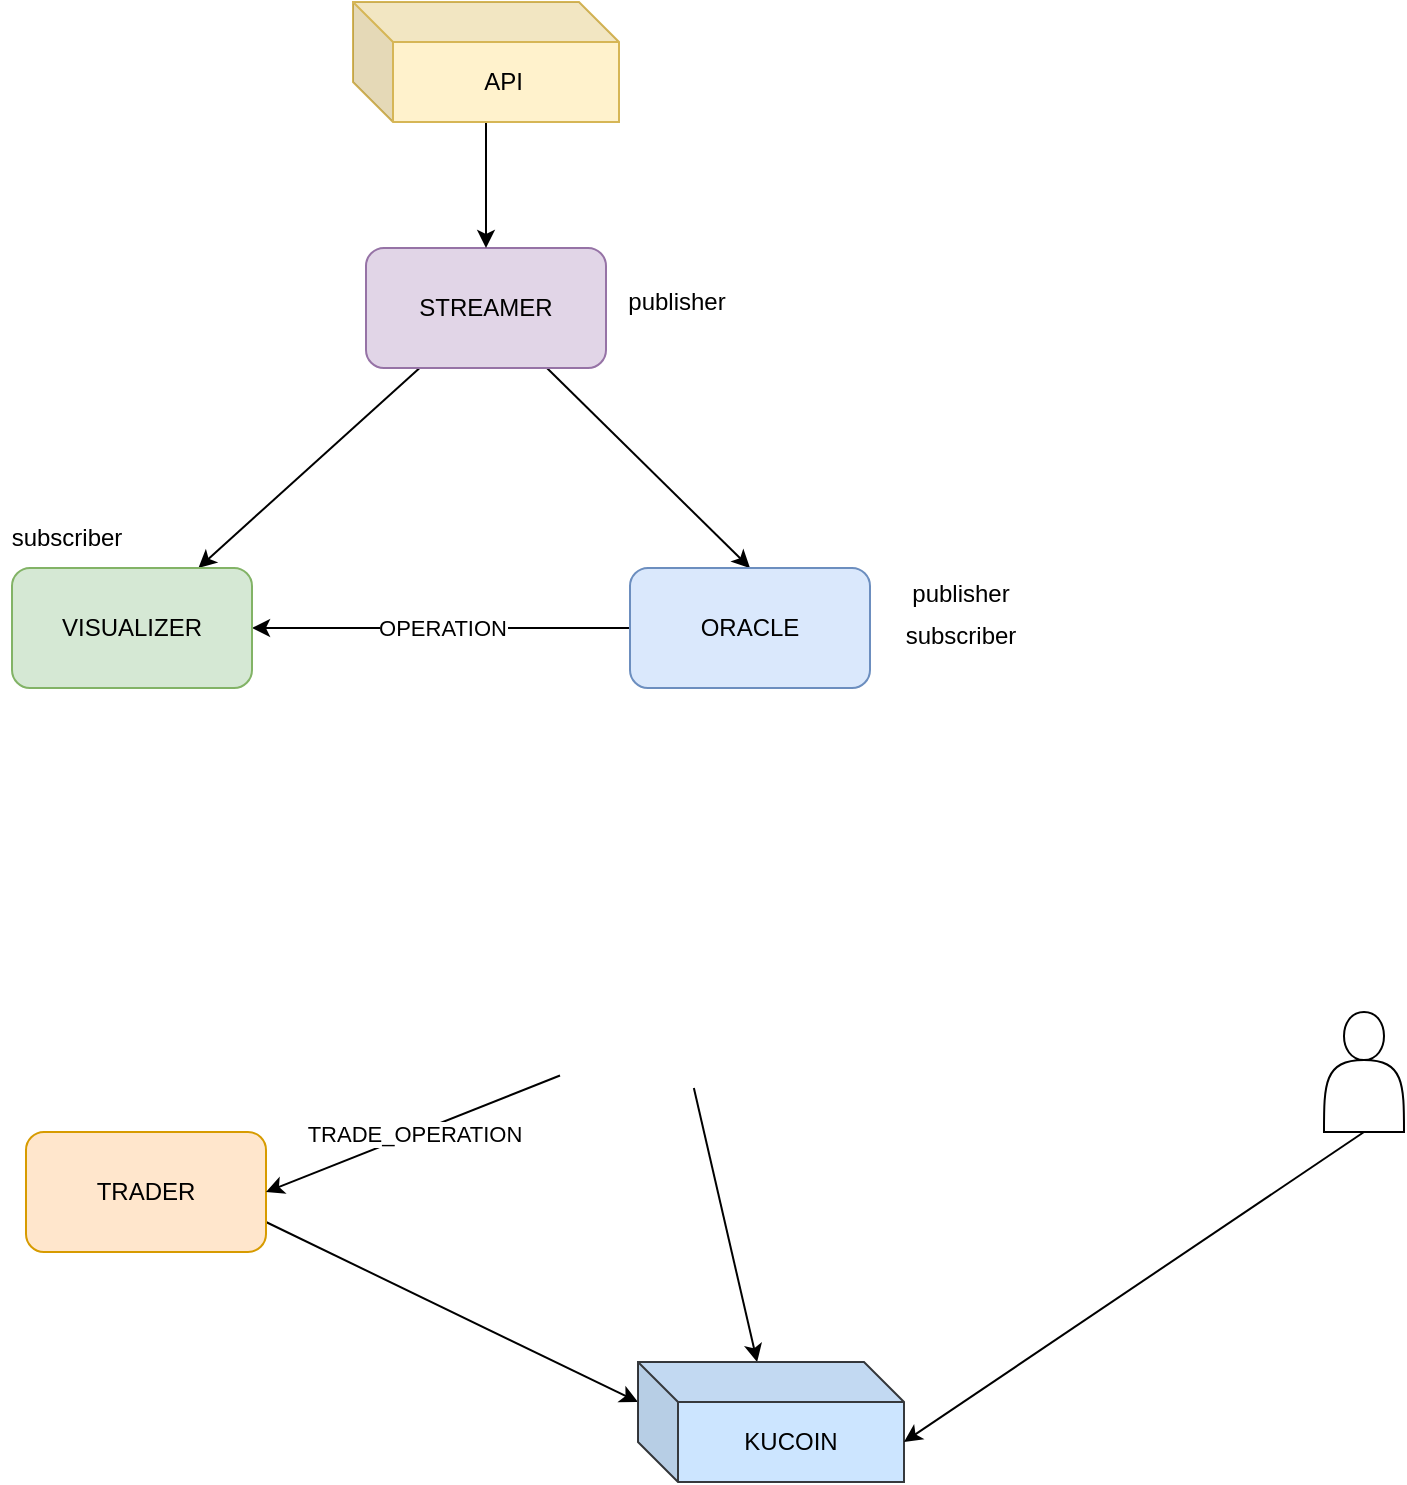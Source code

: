 <mxfile>
    <diagram id="xslahP2pf-6_SkfXjvGJ" name="Page-1">
        <mxGraphModel dx="827" dy="724" grid="0" gridSize="10" guides="1" tooltips="1" connect="1" arrows="1" fold="1" page="0" pageScale="1" pageWidth="850" pageHeight="1100" math="0" shadow="0">
            <root>
                <mxCell id="0"/>
                <mxCell id="1" parent="0"/>
                <mxCell id="9" style="edgeStyle=none;html=1;entryX=0.5;entryY=0;entryDx=0;entryDy=0;" parent="1" source="2" target="3" edge="1">
                    <mxGeometry relative="1" as="geometry"/>
                </mxCell>
                <mxCell id="10" style="edgeStyle=none;html=1;" parent="1" source="2" target="4" edge="1">
                    <mxGeometry relative="1" as="geometry"/>
                </mxCell>
                <mxCell id="2" value="STREAMER" style="rounded=1;whiteSpace=wrap;html=1;fillColor=#e1d5e7;strokeColor=#9673a6;" parent="1" vertex="1">
                    <mxGeometry x="313" y="109" width="120" height="60" as="geometry"/>
                </mxCell>
                <mxCell id="7" value="&lt;span style=&quot;color: rgb(0 , 0 , 0) ; font-family: &amp;#34;helvetica&amp;#34; ; font-size: 11px ; font-style: normal ; font-weight: 400 ; letter-spacing: normal ; text-align: center ; text-indent: 0px ; text-transform: none ; word-spacing: 0px ; background-color: rgb(255 , 255 , 255) ; display: inline ; float: none&quot;&gt;OPERATION&lt;/span&gt;" style="edgeStyle=none;html=1;entryX=1;entryY=0.5;entryDx=0;entryDy=0;" parent="1" source="3" target="4" edge="1">
                    <mxGeometry relative="1" as="geometry">
                        <mxPoint x="475.25" y="469" as="targetPoint"/>
                    </mxGeometry>
                </mxCell>
                <mxCell id="3" value="ORACLE" style="rounded=1;whiteSpace=wrap;html=1;fillColor=#dae8fc;strokeColor=#6c8ebf;" parent="1" vertex="1">
                    <mxGeometry x="445" y="269" width="120" height="60" as="geometry"/>
                </mxCell>
                <mxCell id="4" value="VISUALIZER" style="rounded=1;whiteSpace=wrap;html=1;fillColor=#d5e8d4;strokeColor=#82b366;" parent="1" vertex="1">
                    <mxGeometry x="136" y="269" width="120" height="60" as="geometry"/>
                </mxCell>
                <mxCell id="18" style="edgeStyle=none;html=1;exitX=1;exitY=0.75;exitDx=0;exitDy=0;entryX=0;entryY=0;entryDx=0;entryDy=20;entryPerimeter=0;" parent="1" source="5" target="16" edge="1">
                    <mxGeometry relative="1" as="geometry"/>
                </mxCell>
                <mxCell id="5" value="TRADER" style="rounded=1;whiteSpace=wrap;html=1;fillColor=#ffe6cc;strokeColor=#d79b00;" parent="1" vertex="1">
                    <mxGeometry x="143" y="551" width="120" height="60" as="geometry"/>
                </mxCell>
                <mxCell id="8" value="&lt;span style=&quot;color: rgb(0, 0, 0); font-family: helvetica; font-size: 11px; font-style: normal; font-weight: 400; letter-spacing: normal; text-align: center; text-indent: 0px; text-transform: none; word-spacing: 0px; background-color: rgb(255, 255, 255); display: inline; float: none;&quot;&gt;TRADE_OPERATION&lt;/span&gt;" style="edgeStyle=none;html=1;entryX=1;entryY=0.5;entryDx=0;entryDy=0;" parent="1" target="5" edge="1">
                    <mxGeometry relative="1" as="geometry">
                        <mxPoint x="410" y="522.768" as="sourcePoint"/>
                    </mxGeometry>
                </mxCell>
                <mxCell id="17" style="edgeStyle=none;html=1;" parent="1" target="16" edge="1">
                    <mxGeometry relative="1" as="geometry">
                        <mxPoint x="476.929" y="529" as="sourcePoint"/>
                    </mxGeometry>
                </mxCell>
                <mxCell id="15" style="edgeStyle=none;html=1;entryX=0.5;entryY=0;entryDx=0;entryDy=0;" parent="1" source="14" target="2" edge="1">
                    <mxGeometry relative="1" as="geometry"/>
                </mxCell>
                <mxCell id="14" value="API&amp;nbsp;" style="shape=cube;whiteSpace=wrap;html=1;boundedLbl=1;backgroundOutline=1;darkOpacity=0.05;darkOpacity2=0.1;fillColor=#fff2cc;strokeColor=#d6b656;" parent="1" vertex="1">
                    <mxGeometry x="306.5" y="-14" width="133" height="60" as="geometry"/>
                </mxCell>
                <mxCell id="16" value="KUCOIN" style="shape=cube;whiteSpace=wrap;html=1;boundedLbl=1;backgroundOutline=1;darkOpacity=0.05;darkOpacity2=0.1;fillColor=#cce5ff;strokeColor=#36393d;" parent="1" vertex="1">
                    <mxGeometry x="449" y="666" width="133" height="60" as="geometry"/>
                </mxCell>
                <mxCell id="21" style="edgeStyle=none;html=1;exitX=0.5;exitY=1;exitDx=0;exitDy=0;entryX=0;entryY=0;entryDx=133;entryDy=40;entryPerimeter=0;" parent="1" source="20" target="16" edge="1">
                    <mxGeometry relative="1" as="geometry"/>
                </mxCell>
                <mxCell id="20" value="" style="shape=actor;whiteSpace=wrap;html=1;" parent="1" vertex="1">
                    <mxGeometry x="792" y="491" width="40" height="60" as="geometry"/>
                </mxCell>
                <mxCell id="23" value="publisher" style="text;html=1;align=center;verticalAlign=middle;resizable=0;points=[];autosize=1;strokeColor=none;fillColor=none;" vertex="1" parent="1">
                    <mxGeometry x="438" y="127" width="59" height="18" as="geometry"/>
                </mxCell>
                <mxCell id="24" value="publisher" style="text;html=1;align=center;verticalAlign=middle;resizable=0;points=[];autosize=1;strokeColor=none;fillColor=none;" vertex="1" parent="1">
                    <mxGeometry x="580" y="273" width="59" height="18" as="geometry"/>
                </mxCell>
                <mxCell id="25" value="subscriber" style="text;html=1;align=center;verticalAlign=middle;resizable=0;points=[];autosize=1;strokeColor=none;fillColor=none;" vertex="1" parent="1">
                    <mxGeometry x="577" y="294" width="65" height="18" as="geometry"/>
                </mxCell>
                <mxCell id="26" value="subscriber" style="text;html=1;align=center;verticalAlign=middle;resizable=0;points=[];autosize=1;strokeColor=none;fillColor=none;" vertex="1" parent="1">
                    <mxGeometry x="130" y="245" width="65" height="18" as="geometry"/>
                </mxCell>
            </root>
        </mxGraphModel>
    </diagram>
</mxfile>